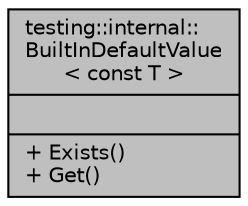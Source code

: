 digraph "testing::internal::BuiltInDefaultValue&lt; const T &gt;"
{
 // INTERACTIVE_SVG=YES
 // LATEX_PDF_SIZE
  edge [fontname="Helvetica",fontsize="10",labelfontname="Helvetica",labelfontsize="10"];
  node [fontname="Helvetica",fontsize="10",shape=record];
  Node1 [label="{testing::internal::\lBuiltInDefaultValue\l\< const T \>\n||+ Exists()\l+ Get()\l}",height=0.2,width=0.4,color="black", fillcolor="grey75", style="filled", fontcolor="black",tooltip=" "];
}
